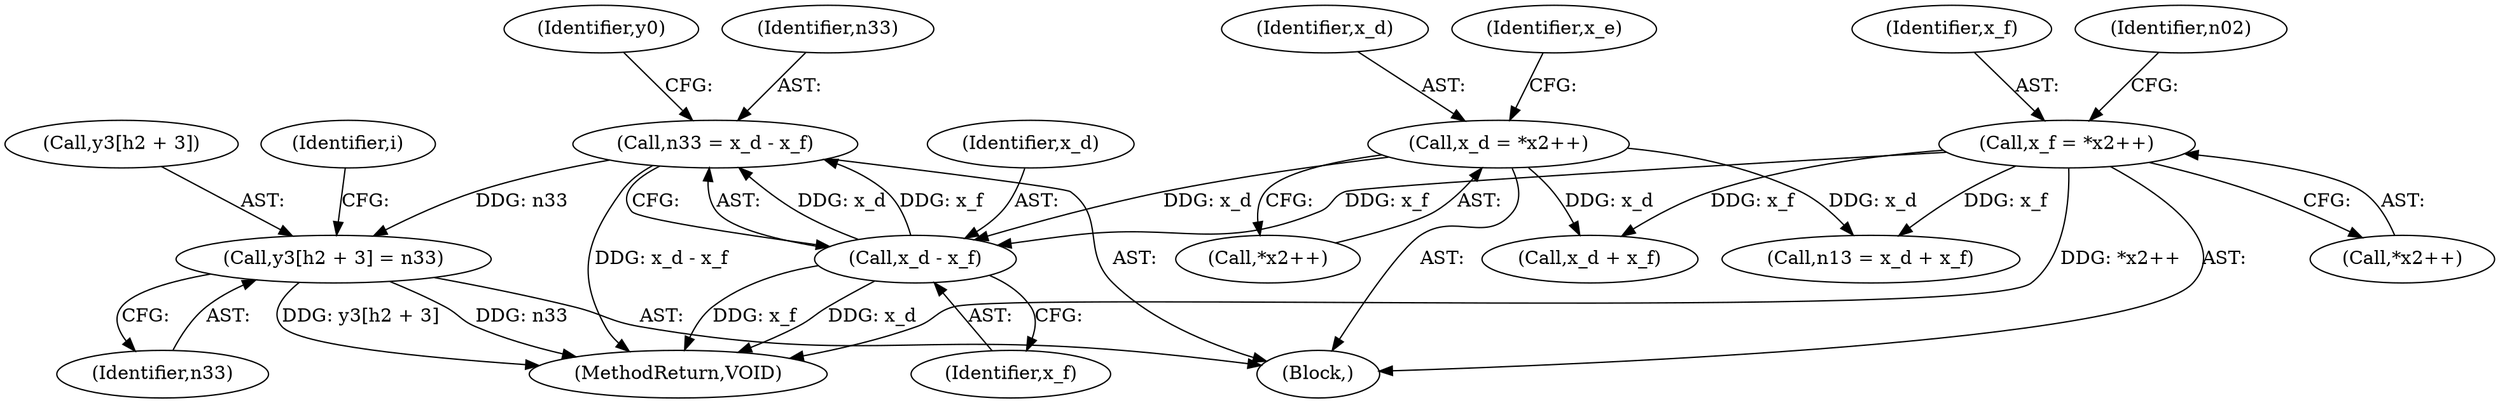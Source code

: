 digraph "0_Android_04e8cd58f075bec5892e369c8deebca9c67e855c@pointer" {
"1000484" [label="(Call,y3[h2 + 3] = n33)"];
"1000430" [label="(Call,n33 = x_d - x_f)"];
"1000432" [label="(Call,x_d - x_f)"];
"1000380" [label="(Call,x_d = *x2++)"];
"1000390" [label="(Call,x_f = *x2++)"];
"1000392" [label="(Call,*x2++)"];
"1000381" [label="(Identifier,x_d)"];
"1000219" [label="(Block,)"];
"1000380" [label="(Call,x_d = *x2++)"];
"1000505" [label="(MethodReturn,VOID)"];
"1000485" [label="(Call,y3[h2 + 3])"];
"1000437" [label="(Identifier,y0)"];
"1000432" [label="(Call,x_d - x_f)"];
"1000386" [label="(Identifier,x_e)"];
"1000484" [label="(Call,y3[h2 + 3] = n33)"];
"1000434" [label="(Identifier,x_f)"];
"1000433" [label="(Identifier,x_d)"];
"1000391" [label="(Identifier,x_f)"];
"1000396" [label="(Identifier,n02)"];
"1000217" [label="(Identifier,i)"];
"1000490" [label="(Identifier,n33)"];
"1000420" [label="(Call,n13 = x_d + x_f)"];
"1000431" [label="(Identifier,n33)"];
"1000430" [label="(Call,n33 = x_d - x_f)"];
"1000382" [label="(Call,*x2++)"];
"1000422" [label="(Call,x_d + x_f)"];
"1000390" [label="(Call,x_f = *x2++)"];
"1000484" -> "1000219"  [label="AST: "];
"1000484" -> "1000490"  [label="CFG: "];
"1000485" -> "1000484"  [label="AST: "];
"1000490" -> "1000484"  [label="AST: "];
"1000217" -> "1000484"  [label="CFG: "];
"1000484" -> "1000505"  [label="DDG: n33"];
"1000484" -> "1000505"  [label="DDG: y3[h2 + 3]"];
"1000430" -> "1000484"  [label="DDG: n33"];
"1000430" -> "1000219"  [label="AST: "];
"1000430" -> "1000432"  [label="CFG: "];
"1000431" -> "1000430"  [label="AST: "];
"1000432" -> "1000430"  [label="AST: "];
"1000437" -> "1000430"  [label="CFG: "];
"1000430" -> "1000505"  [label="DDG: x_d - x_f"];
"1000432" -> "1000430"  [label="DDG: x_d"];
"1000432" -> "1000430"  [label="DDG: x_f"];
"1000432" -> "1000434"  [label="CFG: "];
"1000433" -> "1000432"  [label="AST: "];
"1000434" -> "1000432"  [label="AST: "];
"1000432" -> "1000505"  [label="DDG: x_f"];
"1000432" -> "1000505"  [label="DDG: x_d"];
"1000380" -> "1000432"  [label="DDG: x_d"];
"1000390" -> "1000432"  [label="DDG: x_f"];
"1000380" -> "1000219"  [label="AST: "];
"1000380" -> "1000382"  [label="CFG: "];
"1000381" -> "1000380"  [label="AST: "];
"1000382" -> "1000380"  [label="AST: "];
"1000386" -> "1000380"  [label="CFG: "];
"1000380" -> "1000420"  [label="DDG: x_d"];
"1000380" -> "1000422"  [label="DDG: x_d"];
"1000390" -> "1000219"  [label="AST: "];
"1000390" -> "1000392"  [label="CFG: "];
"1000391" -> "1000390"  [label="AST: "];
"1000392" -> "1000390"  [label="AST: "];
"1000396" -> "1000390"  [label="CFG: "];
"1000390" -> "1000505"  [label="DDG: *x2++"];
"1000390" -> "1000420"  [label="DDG: x_f"];
"1000390" -> "1000422"  [label="DDG: x_f"];
}
